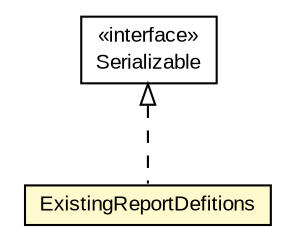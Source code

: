 #!/usr/local/bin/dot
#
# Class diagram 
# Generated by UMLGraph version R5_6-24-gf6e263 (http://www.umlgraph.org/)
#

digraph G {
	edge [fontname="arial",fontsize=10,labelfontname="arial",labelfontsize=10];
	node [fontname="arial",fontsize=10,shape=plaintext];
	nodesep=0.25;
	ranksep=0.5;
	// org.miloss.fgsms.services.interfaces.automatedreportingservice.ExistingReportDefitions
	c362052 [label=<<table title="org.miloss.fgsms.services.interfaces.automatedreportingservice.ExistingReportDefitions" border="0" cellborder="1" cellspacing="0" cellpadding="2" port="p" bgcolor="lemonChiffon" href="./ExistingReportDefitions.html">
		<tr><td><table border="0" cellspacing="0" cellpadding="1">
<tr><td align="center" balign="center"> ExistingReportDefitions </td></tr>
		</table></td></tr>
		</table>>, URL="./ExistingReportDefitions.html", fontname="arial", fontcolor="black", fontsize=10.0];
	//org.miloss.fgsms.services.interfaces.automatedreportingservice.ExistingReportDefitions implements java.io.Serializable
	c363030:p -> c362052:p [dir=back,arrowtail=empty,style=dashed];
	// java.io.Serializable
	c363030 [label=<<table title="java.io.Serializable" border="0" cellborder="1" cellspacing="0" cellpadding="2" port="p" href="http://java.sun.com/j2se/1.4.2/docs/api/java/io/Serializable.html">
		<tr><td><table border="0" cellspacing="0" cellpadding="1">
<tr><td align="center" balign="center"> &#171;interface&#187; </td></tr>
<tr><td align="center" balign="center"> Serializable </td></tr>
		</table></td></tr>
		</table>>, URL="http://java.sun.com/j2se/1.4.2/docs/api/java/io/Serializable.html", fontname="arial", fontcolor="black", fontsize=10.0];
}

